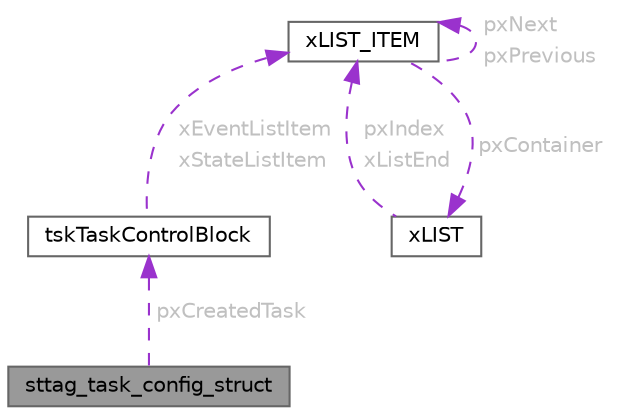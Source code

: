digraph "sttag_task_config_struct"
{
 // LATEX_PDF_SIZE
  bgcolor="transparent";
  edge [fontname=Helvetica,fontsize=10,labelfontname=Helvetica,labelfontsize=10];
  node [fontname=Helvetica,fontsize=10,shape=box,height=0.2,width=0.4];
  Node1 [id="Node000001",label="sttag_task_config_struct",height=0.2,width=0.4,color="gray40", fillcolor="grey60", style="filled", fontcolor="black",tooltip=" "];
  Node2 -> Node1 [id="edge6_Node000001_Node000002",dir="back",color="darkorchid3",style="dashed",tooltip=" ",label=<<TABLE CELLBORDER="0" BORDER="0"><TR><TD VALIGN="top" ALIGN="LEFT" CELLPADDING="1" CELLSPACING="0">pxCreatedTask</TD></TR>
</TABLE>> ,fontcolor="grey" ];
  Node2 [id="Node000002",label="tskTaskControlBlock",height=0.2,width=0.4,color="gray40", fillcolor="white", style="filled",URL="$structtsk_task_control_block.html",tooltip=" "];
  Node3 -> Node2 [id="edge7_Node000002_Node000003",dir="back",color="darkorchid3",style="dashed",tooltip=" ",label=<<TABLE CELLBORDER="0" BORDER="0"><TR><TD VALIGN="top" ALIGN="LEFT" CELLPADDING="1" CELLSPACING="0">xEventListItem</TD></TR>
<TR><TD VALIGN="top" ALIGN="LEFT" CELLPADDING="1" CELLSPACING="0">xStateListItem</TD></TR>
</TABLE>> ,fontcolor="grey" ];
  Node3 [id="Node000003",label="xLIST_ITEM",height=0.2,width=0.4,color="gray40", fillcolor="white", style="filled",URL="$structx_l_i_s_t___i_t_e_m.html",tooltip=" "];
  Node3 -> Node3 [id="edge8_Node000003_Node000003",dir="back",color="darkorchid3",style="dashed",tooltip=" ",label=<<TABLE CELLBORDER="0" BORDER="0"><TR><TD VALIGN="top" ALIGN="LEFT" CELLPADDING="1" CELLSPACING="0">pxNext</TD></TR>
<TR><TD VALIGN="top" ALIGN="LEFT" CELLPADDING="1" CELLSPACING="0">pxPrevious</TD></TR>
</TABLE>> ,fontcolor="grey" ];
  Node4 -> Node3 [id="edge9_Node000003_Node000004",dir="back",color="darkorchid3",style="dashed",tooltip=" ",label=<<TABLE CELLBORDER="0" BORDER="0"><TR><TD VALIGN="top" ALIGN="LEFT" CELLPADDING="1" CELLSPACING="0">pxContainer</TD></TR>
</TABLE>> ,fontcolor="grey" ];
  Node4 [id="Node000004",label="xLIST",height=0.2,width=0.4,color="gray40", fillcolor="white", style="filled",URL="$structx_l_i_s_t.html",tooltip=" "];
  Node3 -> Node4 [id="edge10_Node000004_Node000003",dir="back",color="darkorchid3",style="dashed",tooltip=" ",label=<<TABLE CELLBORDER="0" BORDER="0"><TR><TD VALIGN="top" ALIGN="LEFT" CELLPADDING="1" CELLSPACING="0">pxIndex</TD></TR>
<TR><TD VALIGN="top" ALIGN="LEFT" CELLPADDING="1" CELLSPACING="0">xListEnd</TD></TR>
</TABLE>> ,fontcolor="grey" ];
}
